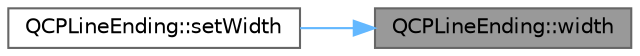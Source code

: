 digraph "QCPLineEnding::width"
{
 // LATEX_PDF_SIZE
  bgcolor="transparent";
  edge [fontname=Helvetica,fontsize=10,labelfontname=Helvetica,labelfontsize=10];
  node [fontname=Helvetica,fontsize=10,shape=box,height=0.2,width=0.4];
  rankdir="RL";
  Node1 [label="QCPLineEnding::width",height=0.2,width=0.4,color="gray40", fillcolor="grey60", style="filled", fontcolor="black",tooltip=" "];
  Node1 -> Node2 [dir="back",color="steelblue1",style="solid"];
  Node2 [label="QCPLineEnding::setWidth",height=0.2,width=0.4,color="grey40", fillcolor="white", style="filled",URL="$class_q_c_p_line_ending.html#a26dc020ea985a72cc25881ce2115e34e",tooltip=" "];
}
